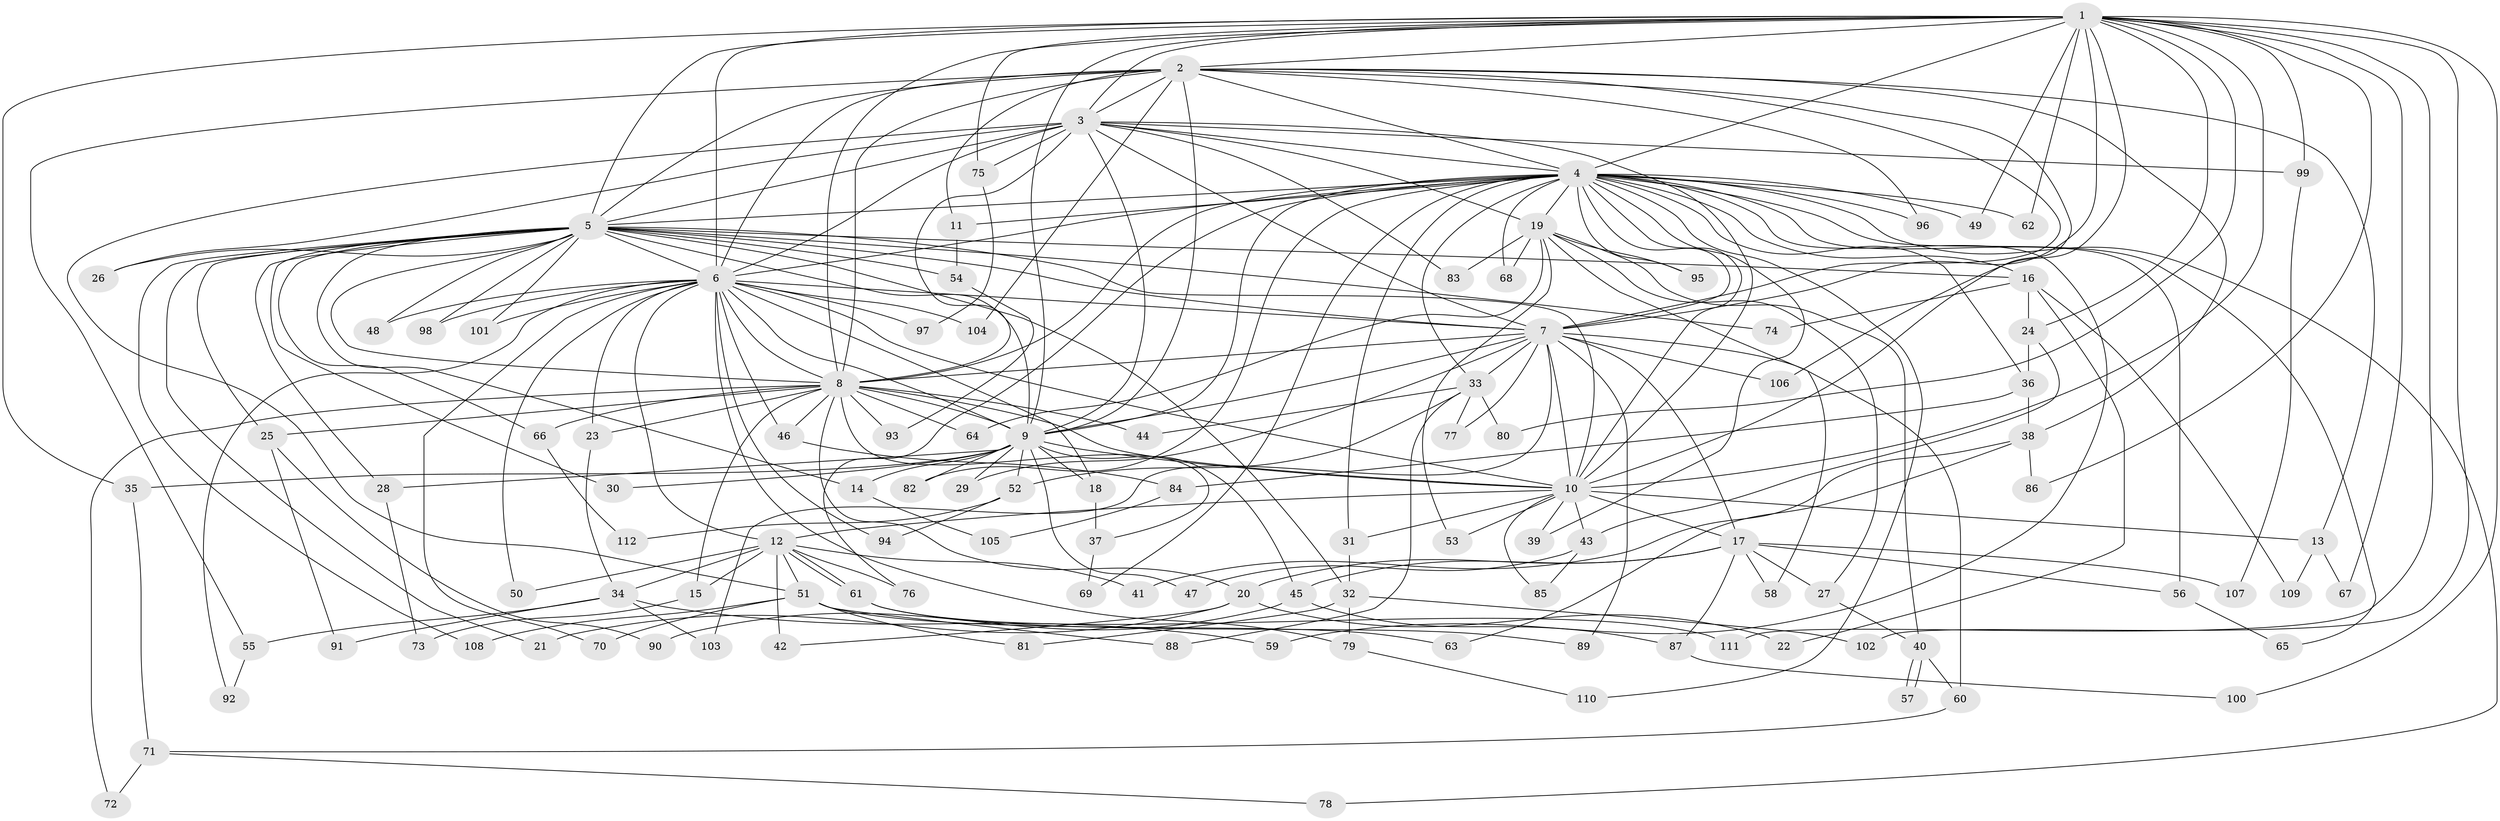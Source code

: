 // coarse degree distribution, {17: 0.014705882352941176, 21: 0.014705882352941176, 14: 0.014705882352941176, 24: 0.014705882352941176, 12: 0.014705882352941176, 15: 0.014705882352941176, 4: 0.07352941176470588, 10: 0.029411764705882353, 7: 0.014705882352941176, 2: 0.5294117647058824, 3: 0.1323529411764706, 9: 0.029411764705882353, 5: 0.04411764705882353, 19: 0.014705882352941176, 6: 0.029411764705882353, 1: 0.014705882352941176}
// Generated by graph-tools (version 1.1) at 2025/50/03/04/25 22:50:00]
// undirected, 112 vertices, 249 edges
graph export_dot {
  node [color=gray90,style=filled];
  1;
  2;
  3;
  4;
  5;
  6;
  7;
  8;
  9;
  10;
  11;
  12;
  13;
  14;
  15;
  16;
  17;
  18;
  19;
  20;
  21;
  22;
  23;
  24;
  25;
  26;
  27;
  28;
  29;
  30;
  31;
  32;
  33;
  34;
  35;
  36;
  37;
  38;
  39;
  40;
  41;
  42;
  43;
  44;
  45;
  46;
  47;
  48;
  49;
  50;
  51;
  52;
  53;
  54;
  55;
  56;
  57;
  58;
  59;
  60;
  61;
  62;
  63;
  64;
  65;
  66;
  67;
  68;
  69;
  70;
  71;
  72;
  73;
  74;
  75;
  76;
  77;
  78;
  79;
  80;
  81;
  82;
  83;
  84;
  85;
  86;
  87;
  88;
  89;
  90;
  91;
  92;
  93;
  94;
  95;
  96;
  97;
  98;
  99;
  100;
  101;
  102;
  103;
  104;
  105;
  106;
  107;
  108;
  109;
  110;
  111;
  112;
  1 -- 2;
  1 -- 3;
  1 -- 4;
  1 -- 5;
  1 -- 6;
  1 -- 7;
  1 -- 8;
  1 -- 9;
  1 -- 10;
  1 -- 24;
  1 -- 35;
  1 -- 49;
  1 -- 62;
  1 -- 67;
  1 -- 75;
  1 -- 80;
  1 -- 86;
  1 -- 99;
  1 -- 100;
  1 -- 102;
  1 -- 106;
  1 -- 111;
  2 -- 3;
  2 -- 4;
  2 -- 5;
  2 -- 6;
  2 -- 7;
  2 -- 8;
  2 -- 9;
  2 -- 10;
  2 -- 11;
  2 -- 13;
  2 -- 38;
  2 -- 55;
  2 -- 96;
  2 -- 104;
  3 -- 4;
  3 -- 5;
  3 -- 6;
  3 -- 7;
  3 -- 8;
  3 -- 9;
  3 -- 10;
  3 -- 19;
  3 -- 26;
  3 -- 51;
  3 -- 75;
  3 -- 83;
  3 -- 99;
  4 -- 5;
  4 -- 6;
  4 -- 7;
  4 -- 8;
  4 -- 9;
  4 -- 10;
  4 -- 11;
  4 -- 16;
  4 -- 19;
  4 -- 31;
  4 -- 33;
  4 -- 36;
  4 -- 39;
  4 -- 49;
  4 -- 56;
  4 -- 59;
  4 -- 62;
  4 -- 65;
  4 -- 68;
  4 -- 69;
  4 -- 76;
  4 -- 78;
  4 -- 82;
  4 -- 95;
  4 -- 96;
  4 -- 110;
  5 -- 6;
  5 -- 7;
  5 -- 8;
  5 -- 9;
  5 -- 10;
  5 -- 14;
  5 -- 16;
  5 -- 21;
  5 -- 25;
  5 -- 26;
  5 -- 28;
  5 -- 30;
  5 -- 32;
  5 -- 48;
  5 -- 54;
  5 -- 66;
  5 -- 74;
  5 -- 98;
  5 -- 101;
  5 -- 108;
  6 -- 7;
  6 -- 8;
  6 -- 9;
  6 -- 10;
  6 -- 12;
  6 -- 18;
  6 -- 23;
  6 -- 46;
  6 -- 48;
  6 -- 50;
  6 -- 70;
  6 -- 79;
  6 -- 92;
  6 -- 94;
  6 -- 97;
  6 -- 98;
  6 -- 101;
  6 -- 104;
  7 -- 8;
  7 -- 9;
  7 -- 10;
  7 -- 17;
  7 -- 29;
  7 -- 33;
  7 -- 60;
  7 -- 77;
  7 -- 89;
  7 -- 103;
  7 -- 106;
  8 -- 9;
  8 -- 10;
  8 -- 15;
  8 -- 20;
  8 -- 23;
  8 -- 25;
  8 -- 37;
  8 -- 44;
  8 -- 46;
  8 -- 64;
  8 -- 66;
  8 -- 72;
  8 -- 93;
  9 -- 10;
  9 -- 14;
  9 -- 18;
  9 -- 28;
  9 -- 29;
  9 -- 30;
  9 -- 35;
  9 -- 45;
  9 -- 47;
  9 -- 52;
  9 -- 82;
  10 -- 12;
  10 -- 13;
  10 -- 17;
  10 -- 31;
  10 -- 39;
  10 -- 43;
  10 -- 53;
  10 -- 85;
  11 -- 54;
  12 -- 15;
  12 -- 34;
  12 -- 41;
  12 -- 42;
  12 -- 50;
  12 -- 51;
  12 -- 61;
  12 -- 61;
  12 -- 76;
  13 -- 67;
  13 -- 109;
  14 -- 105;
  15 -- 73;
  16 -- 22;
  16 -- 24;
  16 -- 74;
  16 -- 109;
  17 -- 20;
  17 -- 27;
  17 -- 45;
  17 -- 56;
  17 -- 58;
  17 -- 87;
  17 -- 107;
  18 -- 37;
  19 -- 27;
  19 -- 40;
  19 -- 53;
  19 -- 58;
  19 -- 64;
  19 -- 68;
  19 -- 83;
  19 -- 95;
  20 -- 21;
  20 -- 22;
  20 -- 42;
  23 -- 34;
  24 -- 36;
  24 -- 43;
  25 -- 90;
  25 -- 91;
  27 -- 40;
  28 -- 73;
  31 -- 32;
  32 -- 79;
  32 -- 81;
  32 -- 102;
  33 -- 44;
  33 -- 52;
  33 -- 77;
  33 -- 80;
  33 -- 88;
  34 -- 55;
  34 -- 59;
  34 -- 91;
  34 -- 103;
  35 -- 71;
  36 -- 38;
  36 -- 84;
  37 -- 69;
  38 -- 41;
  38 -- 63;
  38 -- 86;
  40 -- 57;
  40 -- 57;
  40 -- 60;
  43 -- 47;
  43 -- 85;
  45 -- 87;
  45 -- 90;
  46 -- 84;
  51 -- 63;
  51 -- 70;
  51 -- 81;
  51 -- 88;
  51 -- 108;
  52 -- 94;
  52 -- 112;
  54 -- 93;
  55 -- 92;
  56 -- 65;
  60 -- 71;
  61 -- 89;
  61 -- 111;
  66 -- 112;
  71 -- 72;
  71 -- 78;
  75 -- 97;
  79 -- 110;
  84 -- 105;
  87 -- 100;
  99 -- 107;
}

